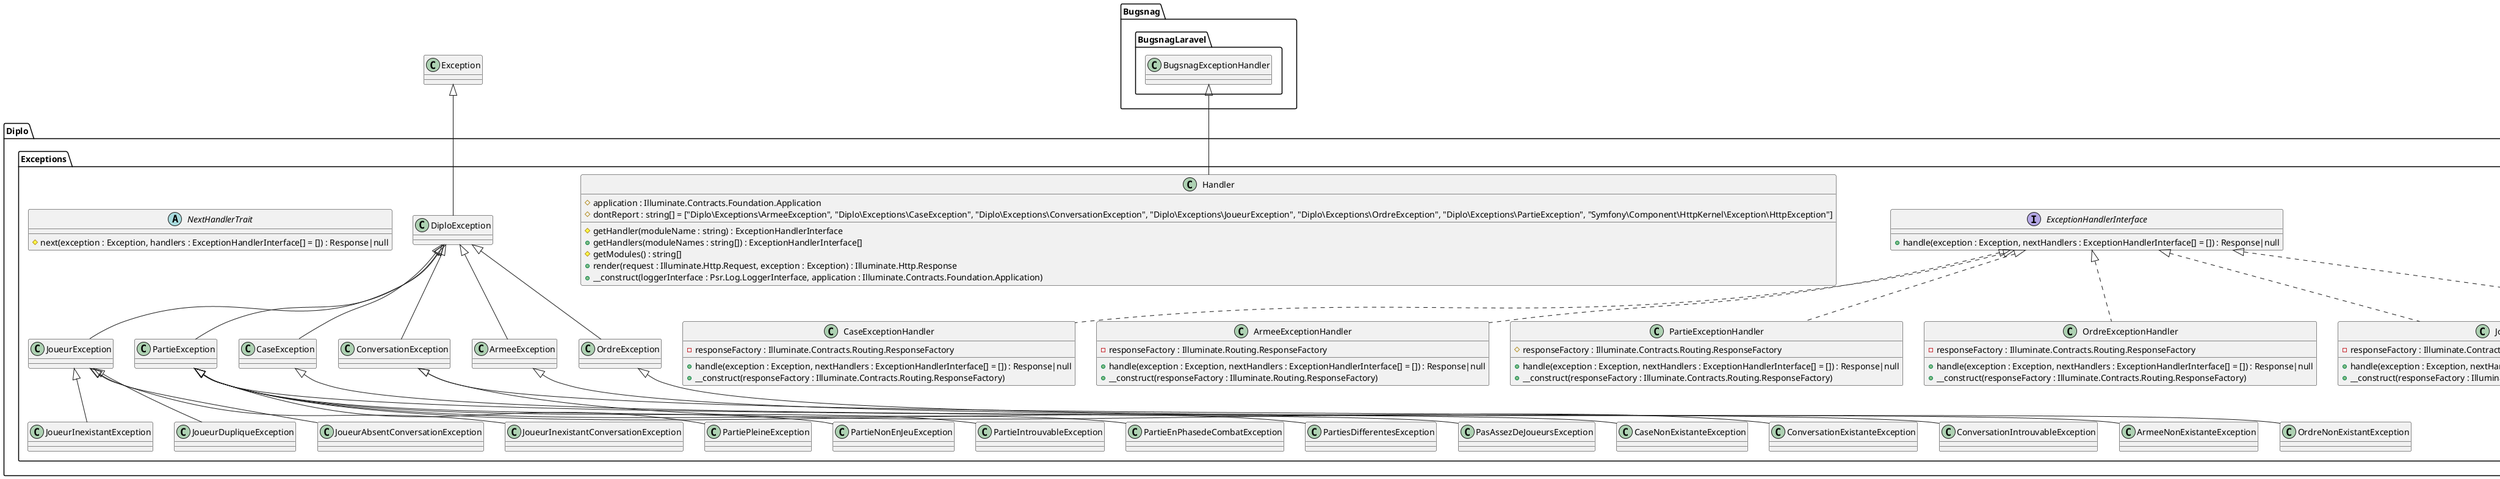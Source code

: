 @startuml
class Diplo.Exceptions.JoueurDupliqueException {
}
class Diplo.Exceptions.JoueurDupliqueException extends Diplo.Exceptions.JoueurException
class Diplo.Exceptions.CaseExceptionHandler {
    -responseFactory : Illuminate.Contracts.Routing.ResponseFactory
    +handle(exception : Exception, nextHandlers : ExceptionHandlerInterface[] = []) : Response|null
    +__construct(responseFactory : Illuminate.Contracts.Routing.ResponseFactory)
}
class Diplo.Exceptions.CaseExceptionHandler implements Diplo.Exceptions.ExceptionHandlerInterface
class Diplo.Exceptions.PartieEnPhasedeCombatException {
}
class Diplo.Exceptions.PartieEnPhasedeCombatException extends Diplo.Exceptions.PartieException
class Diplo.Exceptions.PartiesDifferentesException {
}
class Diplo.Exceptions.PartiesDifferentesException extends Diplo.Exceptions.PartieException
class Diplo.Exceptions.PartieException {
}
class Diplo.Exceptions.PartieException extends Diplo.Exceptions.DiploException
class Diplo.Exceptions.PasAssezDeJoueursException {
}
class Diplo.Exceptions.PasAssezDeJoueursException extends Diplo.Exceptions.PartieException
class Diplo.Exceptions.ArmeeExceptionHandler {
    -responseFactory : Illuminate.Routing.ResponseFactory
    +handle(exception : Exception, nextHandlers : ExceptionHandlerInterface[] = []) : Response|null
    +__construct(responseFactory : Illuminate.Routing.ResponseFactory)
}
class Diplo.Exceptions.ArmeeExceptionHandler implements Diplo.Exceptions.ExceptionHandlerInterface
class Diplo.Exceptions.CaseNonExistanteException {
}
class Diplo.Exceptions.CaseNonExistanteException extends Diplo.Exceptions.CaseException
class Diplo.Exceptions.Handler {
    #application : Illuminate.Contracts.Foundation.Application
    #dontReport : string[] = ["Diplo\Exceptions\ArmeeException", "Diplo\Exceptions\CaseException", "Diplo\Exceptions\ConversationException", "Diplo\Exceptions\JoueurException", "Diplo\Exceptions\OrdreException", "Diplo\Exceptions\PartieException", "Symfony\Component\HttpKernel\Exception\HttpException"]
    #getHandler(moduleName : string) : ExceptionHandlerInterface
    +getHandlers(moduleNames : string[]) : ExceptionHandlerInterface[]
    #getModules() : string[]
    +render(request : Illuminate.Http.Request, exception : Exception) : Illuminate.Http.Response
    +__construct(loggerInterface : Psr.Log.LoggerInterface, application : Illuminate.Contracts.Foundation.Application)
}
class Diplo.Exceptions.Handler extends Bugsnag.BugsnagLaravel.BugsnagExceptionHandler
abstract class Diplo.Exceptions.NextHandlerTrait {
    #next(exception : Exception, handlers : ExceptionHandlerInterface[] = []) : Response|null
}
class Diplo.Exceptions.JoueurAbsentConversationException {
}
class Diplo.Exceptions.JoueurAbsentConversationException extends Diplo.Exceptions.JoueurException
class Diplo.Exceptions.DiploException {
}
class Diplo.Exceptions.DiploException extends Exception
class Diplo.Exceptions.JoueurInexistantConversationException {
}
class Diplo.Exceptions.JoueurInexistantConversationException extends Diplo.Exceptions.JoueurException
class Diplo.Exceptions.ConversationIntrouvableException {
}
class Diplo.Exceptions.ConversationIntrouvableException extends Diplo.Exceptions.ConversationException
class Diplo.Exceptions.JoueurException {
}
class Diplo.Exceptions.JoueurException extends Diplo.Exceptions.DiploException
class Diplo.Exceptions.ArmeeNonExistanteException {
}
class Diplo.Exceptions.ArmeeNonExistanteException extends Diplo.Exceptions.ArmeeException
class Diplo.Exceptions.PartiePleineException {
}
class Diplo.Exceptions.PartiePleineException extends Diplo.Exceptions.PartieException
class Diplo.Exceptions.ArmeeException {
}
class Diplo.Exceptions.ArmeeException extends Diplo.Exceptions.DiploException
class Diplo.Exceptions.PartieNonEnJeuException {
}
class Diplo.Exceptions.PartieNonEnJeuException extends Diplo.Exceptions.PartieException
class Diplo.Exceptions.PartieExceptionHandler {
    #responseFactory : Illuminate.Contracts.Routing.ResponseFactory
    +handle(exception : Exception, nextHandlers : ExceptionHandlerInterface[] = []) : Response|null
    +__construct(responseFactory : Illuminate.Contracts.Routing.ResponseFactory)
}
class Diplo.Exceptions.PartieExceptionHandler implements Diplo.Exceptions.ExceptionHandlerInterface
interface Diplo.Exceptions.ExceptionHandlerInterface {
    +handle(exception : Exception, nextHandlers : ExceptionHandlerInterface[] = []) : Response|null
}
class Diplo.Exceptions.PartieIntrouvableException {
}
class Diplo.Exceptions.PartieIntrouvableException extends Diplo.Exceptions.PartieException
class Diplo.Exceptions.OrdreException {
}
class Diplo.Exceptions.OrdreException extends Diplo.Exceptions.DiploException
class Diplo.Exceptions.JoueurInexistantException {
}
class Diplo.Exceptions.JoueurInexistantException extends Diplo.Exceptions.JoueurException
class Diplo.Exceptions.ConversationExistanteException {
}
class Diplo.Exceptions.ConversationExistanteException extends Diplo.Exceptions.ConversationException
class Diplo.Exceptions.OrdreExceptionHandler {
    -responseFactory : Illuminate.Contracts.Routing.ResponseFactory
    +handle(exception : Exception, nextHandlers : ExceptionHandlerInterface[] = []) : Response|null
    +__construct(responseFactory : Illuminate.Contracts.Routing.ResponseFactory)
}
class Diplo.Exceptions.OrdreExceptionHandler implements Diplo.Exceptions.ExceptionHandlerInterface
class Diplo.Exceptions.ConversationException {
}
class Diplo.Exceptions.ConversationException extends Diplo.Exceptions.DiploException
class Diplo.Exceptions.JoueurExceptionHandler {
    -responseFactory : Illuminate.Contracts.Routing.ResponseFactory
    +handle(exception : Exception, nextHandlers : ExceptionHandlerInterface[] = []) : Response|null
    +__construct(responseFactory : Illuminate.Contracts.Routing.ResponseFactory)
}
class Diplo.Exceptions.JoueurExceptionHandler implements Diplo.Exceptions.ExceptionHandlerInterface
class Diplo.Exceptions.ConversationExceptionHandler {
    -responseFactory : Illuminate.Contracts.Routing.ResponseFactory
    +handle(exception : Exception, nextHandlers : ExceptionHandlerInterface[] = []) : Response|null
    +__construct(responseFactory : Illuminate.Contracts.Routing.ResponseFactory)
}
class Diplo.Exceptions.ConversationExceptionHandler implements Diplo.Exceptions.ExceptionHandlerInterface
class Diplo.Exceptions.CaseException {
}
class Diplo.Exceptions.CaseException extends Diplo.Exceptions.DiploException
class Diplo.Exceptions.OrdreNonExistantException {
}
class Diplo.Exceptions.OrdreNonExistantException extends Diplo.Exceptions.OrdreException
@enduml
